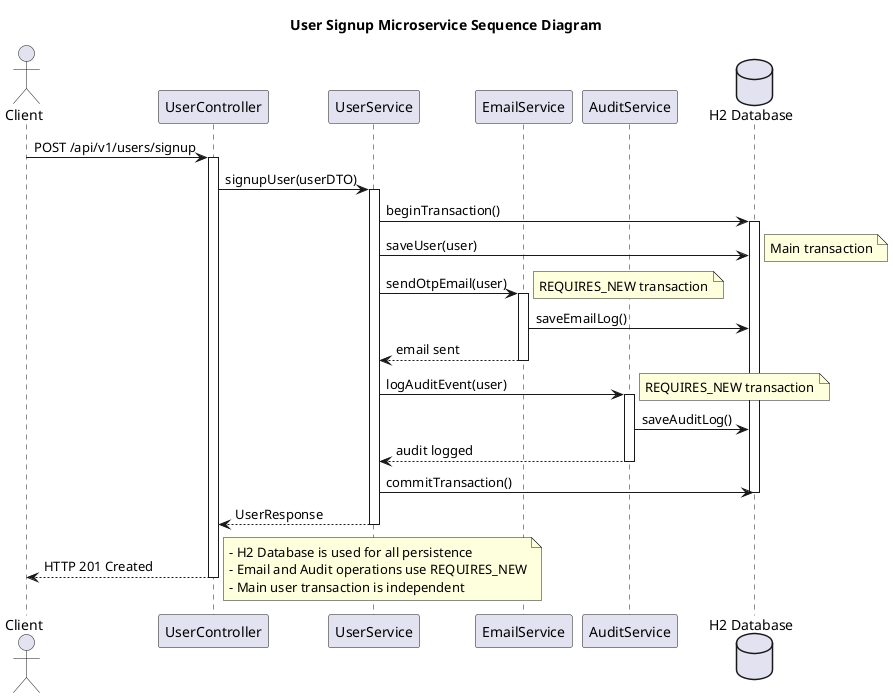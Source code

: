 @startuml
title User Signup Microservice Sequence Diagram

actor Client
participant "UserController" as controller
participant "UserService" as service
participant "EmailService" as email
participant "AuditService" as audit
database "H2 Database" as db

Client -> controller: POST /api/v1/users/signup
activate controller

controller -> service: signupUser(userDTO)
activate service

service -> db: beginTransaction()
activate db

service -> db: saveUser(user)
note right: Main transaction

service -> email: sendOtpEmail(user)
activate email
note right: REQUIRES_NEW transaction
email -> db: saveEmailLog()
email --> service: email sent
deactivate email

service -> audit: logAuditEvent(user)
activate audit
note right: REQUIRES_NEW transaction
audit -> db: saveAuditLog()
audit --> service: audit logged
deactivate audit

service -> db: commitTransaction()
deactivate db

service --> controller: UserResponse
deactivate service

controller --> Client: HTTP 201 Created
deactivate controller

note right
- H2 Database is used for all persistence
- Email and Audit operations use REQUIRES_NEW
- Main user transaction is independent
end note

@enduml 